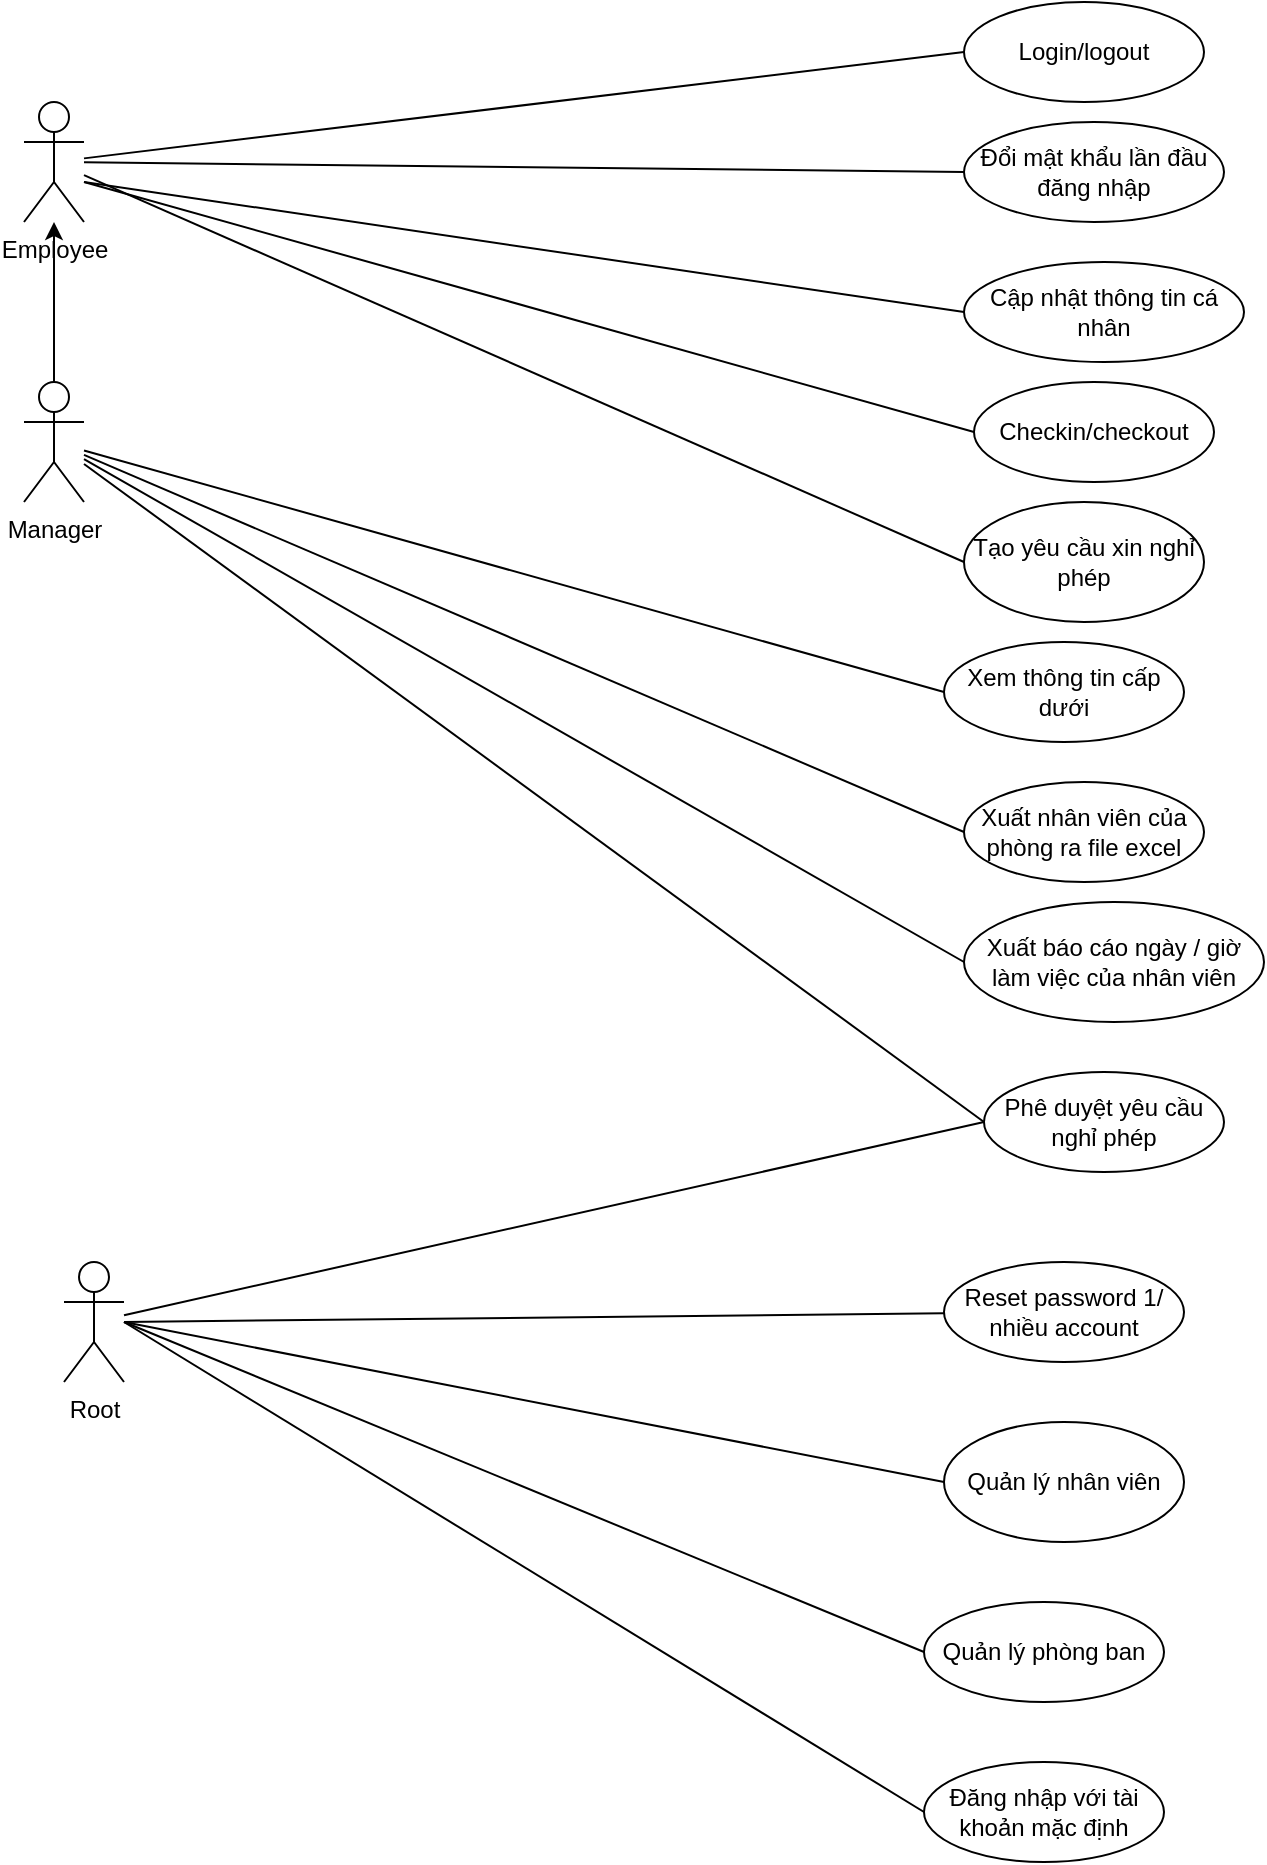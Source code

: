 <mxfile version="15.4.1" type="github">
  <diagram id="6OmSFfkwX89OONU2K9B_" name="Usecase tổng quát">
    <mxGraphModel dx="1422" dy="920" grid="1" gridSize="10" guides="1" tooltips="1" connect="1" arrows="1" fold="1" page="1" pageScale="1" pageWidth="827" pageHeight="1169" math="0" shadow="0">
      <root>
        <mxCell id="0" />
        <mxCell id="1" parent="0" />
        <mxCell id="CkkVm7YenpbbgUDBb8Ox-1" value="Employee&lt;br&gt;" style="shape=umlActor;verticalLabelPosition=bottom;verticalAlign=top;html=1;outlineConnect=0;" vertex="1" parent="1">
          <mxGeometry x="80" y="60" width="30" height="60" as="geometry" />
        </mxCell>
        <mxCell id="CkkVm7YenpbbgUDBb8Ox-15" value="" style="edgeStyle=orthogonalEdgeStyle;rounded=0;orthogonalLoop=1;jettySize=auto;html=1;" edge="1" parent="1" source="CkkVm7YenpbbgUDBb8Ox-2" target="CkkVm7YenpbbgUDBb8Ox-1">
          <mxGeometry relative="1" as="geometry" />
        </mxCell>
        <mxCell id="CkkVm7YenpbbgUDBb8Ox-2" value="Manager" style="shape=umlActor;verticalLabelPosition=bottom;verticalAlign=top;html=1;outlineConnect=0;" vertex="1" parent="1">
          <mxGeometry x="80" y="200" width="30" height="60" as="geometry" />
        </mxCell>
        <mxCell id="CkkVm7YenpbbgUDBb8Ox-3" value="Root" style="shape=umlActor;verticalLabelPosition=bottom;verticalAlign=top;html=1;outlineConnect=0;" vertex="1" parent="1">
          <mxGeometry x="100" y="640" width="30" height="60" as="geometry" />
        </mxCell>
        <mxCell id="CkkVm7YenpbbgUDBb8Ox-17" value="Đăng nhập với tài khoản mặc định" style="ellipse;whiteSpace=wrap;html=1;" vertex="1" parent="1">
          <mxGeometry x="530" y="890" width="120" height="50" as="geometry" />
        </mxCell>
        <mxCell id="CkkVm7YenpbbgUDBb8Ox-18" value="Quản lý phòng ban" style="ellipse;whiteSpace=wrap;html=1;" vertex="1" parent="1">
          <mxGeometry x="530" y="810" width="120" height="50" as="geometry" />
        </mxCell>
        <mxCell id="CkkVm7YenpbbgUDBb8Ox-19" value="Quản lý nhân viên" style="ellipse;whiteSpace=wrap;html=1;" vertex="1" parent="1">
          <mxGeometry x="540" y="720" width="120" height="60" as="geometry" />
        </mxCell>
        <mxCell id="CkkVm7YenpbbgUDBb8Ox-20" value="Reset password 1/ nhiều account" style="ellipse;whiteSpace=wrap;html=1;" vertex="1" parent="1">
          <mxGeometry x="540" y="640" width="120" height="50" as="geometry" />
        </mxCell>
        <mxCell id="CkkVm7YenpbbgUDBb8Ox-21" value="Phê duyệt yêu cầu nghỉ phép" style="ellipse;whiteSpace=wrap;html=1;" vertex="1" parent="1">
          <mxGeometry x="560" y="545" width="120" height="50" as="geometry" />
        </mxCell>
        <mxCell id="CkkVm7YenpbbgUDBb8Ox-22" value="Login/logout" style="ellipse;whiteSpace=wrap;html=1;" vertex="1" parent="1">
          <mxGeometry x="550" y="10" width="120" height="50" as="geometry" />
        </mxCell>
        <mxCell id="CkkVm7YenpbbgUDBb8Ox-23" value="Đổi mật khẩu lần đầu đăng nhập" style="ellipse;whiteSpace=wrap;html=1;" vertex="1" parent="1">
          <mxGeometry x="550" y="70" width="130" height="50" as="geometry" />
        </mxCell>
        <mxCell id="CkkVm7YenpbbgUDBb8Ox-24" value="Cập nhật thông tin cá nhân" style="ellipse;whiteSpace=wrap;html=1;" vertex="1" parent="1">
          <mxGeometry x="550" y="140" width="140" height="50" as="geometry" />
        </mxCell>
        <mxCell id="CkkVm7YenpbbgUDBb8Ox-26" value="Checkin/checkout" style="ellipse;whiteSpace=wrap;html=1;" vertex="1" parent="1">
          <mxGeometry x="555" y="200" width="120" height="50" as="geometry" />
        </mxCell>
        <mxCell id="CkkVm7YenpbbgUDBb8Ox-27" value="Tạo yêu cầu xin nghỉ phép" style="ellipse;whiteSpace=wrap;html=1;" vertex="1" parent="1">
          <mxGeometry x="550" y="260" width="120" height="60" as="geometry" />
        </mxCell>
        <mxCell id="CkkVm7YenpbbgUDBb8Ox-33" value="" style="endArrow=none;html=1;rounded=0;entryX=0;entryY=0.5;entryDx=0;entryDy=0;" edge="1" parent="1" source="CkkVm7YenpbbgUDBb8Ox-1" target="CkkVm7YenpbbgUDBb8Ox-22">
          <mxGeometry width="50" height="50" relative="1" as="geometry">
            <mxPoint x="390" y="450" as="sourcePoint" />
            <mxPoint x="440" y="400" as="targetPoint" />
          </mxGeometry>
        </mxCell>
        <mxCell id="CkkVm7YenpbbgUDBb8Ox-40" value="" style="endArrow=none;html=1;rounded=0;entryX=0;entryY=0.5;entryDx=0;entryDy=0;" edge="1" parent="1" source="CkkVm7YenpbbgUDBb8Ox-1" target="CkkVm7YenpbbgUDBb8Ox-23">
          <mxGeometry width="50" height="50" relative="1" as="geometry">
            <mxPoint x="390" y="450" as="sourcePoint" />
            <mxPoint x="440" y="400" as="targetPoint" />
          </mxGeometry>
        </mxCell>
        <mxCell id="CkkVm7YenpbbgUDBb8Ox-41" value="" style="endArrow=none;html=1;rounded=0;entryX=0;entryY=0.5;entryDx=0;entryDy=0;" edge="1" parent="1" target="CkkVm7YenpbbgUDBb8Ox-24">
          <mxGeometry width="50" height="50" relative="1" as="geometry">
            <mxPoint x="110" y="100" as="sourcePoint" />
            <mxPoint x="440" y="400" as="targetPoint" />
          </mxGeometry>
        </mxCell>
        <mxCell id="CkkVm7YenpbbgUDBb8Ox-42" value="" style="endArrow=none;html=1;rounded=0;entryX=0;entryY=0.5;entryDx=0;entryDy=0;" edge="1" parent="1" target="CkkVm7YenpbbgUDBb8Ox-26">
          <mxGeometry width="50" height="50" relative="1" as="geometry">
            <mxPoint x="110" y="100" as="sourcePoint" />
            <mxPoint x="440" y="400" as="targetPoint" />
          </mxGeometry>
        </mxCell>
        <mxCell id="CkkVm7YenpbbgUDBb8Ox-43" value="" style="endArrow=none;html=1;rounded=0;entryX=0;entryY=0.5;entryDx=0;entryDy=0;" edge="1" parent="1" source="CkkVm7YenpbbgUDBb8Ox-1" target="CkkVm7YenpbbgUDBb8Ox-27">
          <mxGeometry width="50" height="50" relative="1" as="geometry">
            <mxPoint x="390" y="450" as="sourcePoint" />
            <mxPoint x="440" y="400" as="targetPoint" />
          </mxGeometry>
        </mxCell>
        <mxCell id="CkkVm7YenpbbgUDBb8Ox-44" value="Xem thông tin cấp dưới" style="ellipse;whiteSpace=wrap;html=1;" vertex="1" parent="1">
          <mxGeometry x="540" y="330" width="120" height="50" as="geometry" />
        </mxCell>
        <mxCell id="CkkVm7YenpbbgUDBb8Ox-45" value="Xuất nhân viên của phòng ra file excel" style="ellipse;whiteSpace=wrap;html=1;" vertex="1" parent="1">
          <mxGeometry x="550" y="400" width="120" height="50" as="geometry" />
        </mxCell>
        <mxCell id="CkkVm7YenpbbgUDBb8Ox-46" value="Xuất báo cáo ngày / giờ làm việc của nhân viên" style="ellipse;whiteSpace=wrap;html=1;" vertex="1" parent="1">
          <mxGeometry x="550" y="460" width="150" height="60" as="geometry" />
        </mxCell>
        <mxCell id="CkkVm7YenpbbgUDBb8Ox-47" value="" style="endArrow=none;html=1;rounded=0;entryX=0;entryY=0.5;entryDx=0;entryDy=0;" edge="1" parent="1" source="CkkVm7YenpbbgUDBb8Ox-2" target="CkkVm7YenpbbgUDBb8Ox-44">
          <mxGeometry width="50" height="50" relative="1" as="geometry">
            <mxPoint x="390" y="420" as="sourcePoint" />
            <mxPoint x="440" y="370" as="targetPoint" />
          </mxGeometry>
        </mxCell>
        <mxCell id="CkkVm7YenpbbgUDBb8Ox-48" value="" style="endArrow=none;html=1;rounded=0;entryX=0;entryY=0.5;entryDx=0;entryDy=0;" edge="1" parent="1" source="CkkVm7YenpbbgUDBb8Ox-2" target="CkkVm7YenpbbgUDBb8Ox-45">
          <mxGeometry width="50" height="50" relative="1" as="geometry">
            <mxPoint x="390" y="420" as="sourcePoint" />
            <mxPoint x="440" y="370" as="targetPoint" />
          </mxGeometry>
        </mxCell>
        <mxCell id="CkkVm7YenpbbgUDBb8Ox-49" value="" style="endArrow=none;html=1;rounded=0;entryX=0;entryY=0.5;entryDx=0;entryDy=0;" edge="1" parent="1" source="CkkVm7YenpbbgUDBb8Ox-2" target="CkkVm7YenpbbgUDBb8Ox-46">
          <mxGeometry width="50" height="50" relative="1" as="geometry">
            <mxPoint x="390" y="420" as="sourcePoint" />
            <mxPoint x="440" y="370" as="targetPoint" />
          </mxGeometry>
        </mxCell>
        <mxCell id="CkkVm7YenpbbgUDBb8Ox-52" value="" style="endArrow=none;html=1;rounded=0;entryX=0;entryY=0.5;entryDx=0;entryDy=0;" edge="1" parent="1" source="CkkVm7YenpbbgUDBb8Ox-2" target="CkkVm7YenpbbgUDBb8Ox-21">
          <mxGeometry width="50" height="50" relative="1" as="geometry">
            <mxPoint x="390" y="420" as="sourcePoint" />
            <mxPoint x="440" y="370" as="targetPoint" />
          </mxGeometry>
        </mxCell>
        <mxCell id="CkkVm7YenpbbgUDBb8Ox-53" value="" style="endArrow=none;html=1;rounded=0;entryX=0;entryY=0.5;entryDx=0;entryDy=0;" edge="1" parent="1" source="CkkVm7YenpbbgUDBb8Ox-3" target="CkkVm7YenpbbgUDBb8Ox-21">
          <mxGeometry width="50" height="50" relative="1" as="geometry">
            <mxPoint x="390" y="640" as="sourcePoint" />
            <mxPoint x="440" y="590" as="targetPoint" />
          </mxGeometry>
        </mxCell>
        <mxCell id="CkkVm7YenpbbgUDBb8Ox-54" value="" style="endArrow=none;html=1;rounded=0;" edge="1" parent="1" target="CkkVm7YenpbbgUDBb8Ox-20">
          <mxGeometry width="50" height="50" relative="1" as="geometry">
            <mxPoint x="130" y="670" as="sourcePoint" />
            <mxPoint x="440" y="590" as="targetPoint" />
          </mxGeometry>
        </mxCell>
        <mxCell id="CkkVm7YenpbbgUDBb8Ox-55" value="" style="endArrow=none;html=1;rounded=0;entryX=0;entryY=0.5;entryDx=0;entryDy=0;" edge="1" parent="1" target="CkkVm7YenpbbgUDBb8Ox-19">
          <mxGeometry width="50" height="50" relative="1" as="geometry">
            <mxPoint x="130" y="670" as="sourcePoint" />
            <mxPoint x="440" y="590" as="targetPoint" />
          </mxGeometry>
        </mxCell>
        <mxCell id="CkkVm7YenpbbgUDBb8Ox-56" value="" style="endArrow=none;html=1;rounded=0;entryX=0;entryY=0.5;entryDx=0;entryDy=0;" edge="1" parent="1" target="CkkVm7YenpbbgUDBb8Ox-18">
          <mxGeometry width="50" height="50" relative="1" as="geometry">
            <mxPoint x="130" y="670" as="sourcePoint" />
            <mxPoint x="440" y="590" as="targetPoint" />
          </mxGeometry>
        </mxCell>
        <mxCell id="CkkVm7YenpbbgUDBb8Ox-57" value="" style="endArrow=none;html=1;rounded=0;entryX=0;entryY=0.5;entryDx=0;entryDy=0;" edge="1" parent="1" target="CkkVm7YenpbbgUDBb8Ox-17">
          <mxGeometry width="50" height="50" relative="1" as="geometry">
            <mxPoint x="130" y="670" as="sourcePoint" />
            <mxPoint x="440" y="590" as="targetPoint" />
          </mxGeometry>
        </mxCell>
      </root>
    </mxGraphModel>
  </diagram>
</mxfile>
